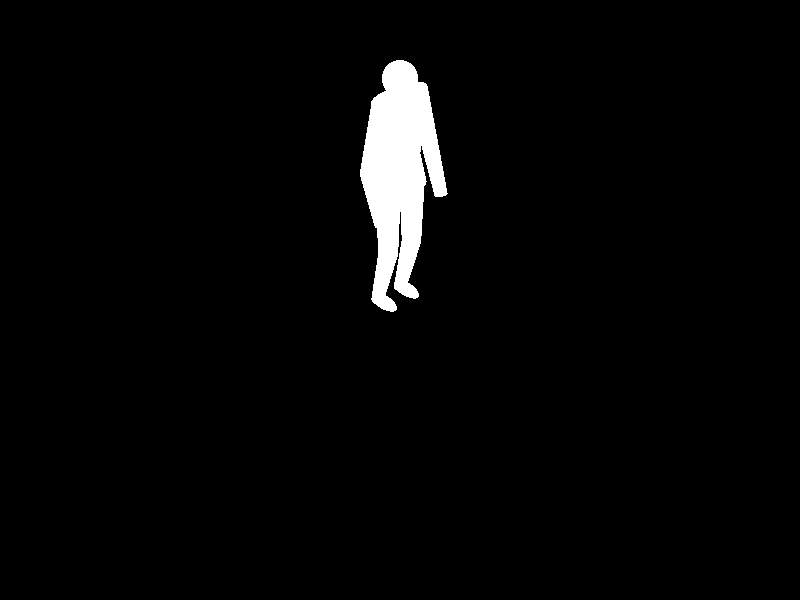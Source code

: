 #include "colors.inc"
camera {
    location <-40,40,-40>
    look_at <0,0,0>
    angle 40
}
light_source { < 10,30,-30> color White}
#declare hipster = 
union {
    //head
sphere { 0, 1
    texture { pigment { White } }
    translate<0,15,0> 
    scale<1,1,1>
}

// body
cone { <0,10,0> 1.5,  <0,14,0>, 2
    texture { pigment { White }}
    scale <1,1,.5>
}
cone { <0,8,0> 2, <0,10, 0>, 1.5
    texture { pigment { White }}
    scale<1,1,.5>
}

//arms
union {
    //oberarm
    cone { 
        //<-2.5,10,0>, .5, <-1.5,14,0> .5
        <0,-4,0>, .5, <1,0,0>, .5
        texture { pigment { White }}
    }
    //ellenbogen
    sphere {
        0, .5
        texture { pigment { White }}
        translate<0,-4,0>
    }
    //unterarm
    cone { 
        //<-2.5,7,0>, .4, <-2.5,10,0> .5
        <0,-3,-1>, .4, <0,-0,0>, .5
        texture { pigment { White }}
        rotate<20*sin(clock*2*pi),0,0>
        translate<0,-4,0>
    }
    rotate <15*sin( clock*2*pi),0,0>
    translate <-2.5,14,0>

}
union {
    //oberarm
    cone { 
        <0,-4,0>, .5, <-1,0,0> .5
        texture { pigment { White }}
    }
    //ellenbogen
    sphere {
        0, .5
        texture { pigment { White }}
        translate<0,-4,0>
    }
    //unterarm
    cone { 
        <0,-3,-1>, .4, <0, 0, 0> .5
        texture { pigment { White }}
        rotate<-20*sin (clock*2*pi),0,0>
        translate<0,-4,0>
    }
    rotate <-15*sin (clock*2*pi),0,0>
    translate <2.5,14,0>
}

//legs
union {
    //oberschenkel
    cone { 
        //<-1,4,0>, .6, <-1,8,0> .75
        <0,-4,0>, .6, <0,0,0> .75
        texture { pigment { White }}
    }
    //knie
    sphere {
        0, .6
        texture { pigment { White }}
        translate<0,-4,0>
    }
    //unterschenkel
    union {
        cone { 
            <0,-4,1>, .4, <0,0,0>, .6
            texture { pigment { White }}
        }
        difference {
            sphere {
                <0,0,.2>, .5
                texture { pigment { White }}
                scale<1,1,2>
            }   
            box {
                <-1,0,-2>, <1,-1,2>
                texture { pigment { White }}
            }
            rotate <-4,0,0>
            translate<0,-4,0>
        }
        rotate <-20*sin( clock*2*pi),0,0>
        translate <0,-4,0>
    }
    rotate <-20*sin( clock*2*pi),0,0>
    translate <-1,8,0>
}
union {
    //oberschenkel
    cone {
        <0,-4,0>, .6, <0,0,0>, .75
        texture { pigment { White }}
    }
    //knie
    sphere {
        0, .6
        texture { pigment { White }}
        translate<0,-4,0>
    }
    //unterschenkel
    union {
        cone {
            <0,-4,1>, .4, <0,0,0> .6
            texture { pigment { White }}
        }
        difference {
            sphere {
                <0,0,.2>, .5
                texture { pigment { White }}
                scale<1,1,2>
            }
            box {
                <-1,0,-2>, <1,-1,2>
                texture { pigment { White }}
            }
            rotate <-4,0,0>
            translate <0,-4,0>
        }
        rotate<20*sin(clock*2*pi),0,0>
        translate<0,-4,0>
    }
    rotate <20*sin(clock*2*pi),0,0>
    translate <1,8,0>
    
}
}

object { 
    hipster
    translate<0,0,clock*-10>
}
